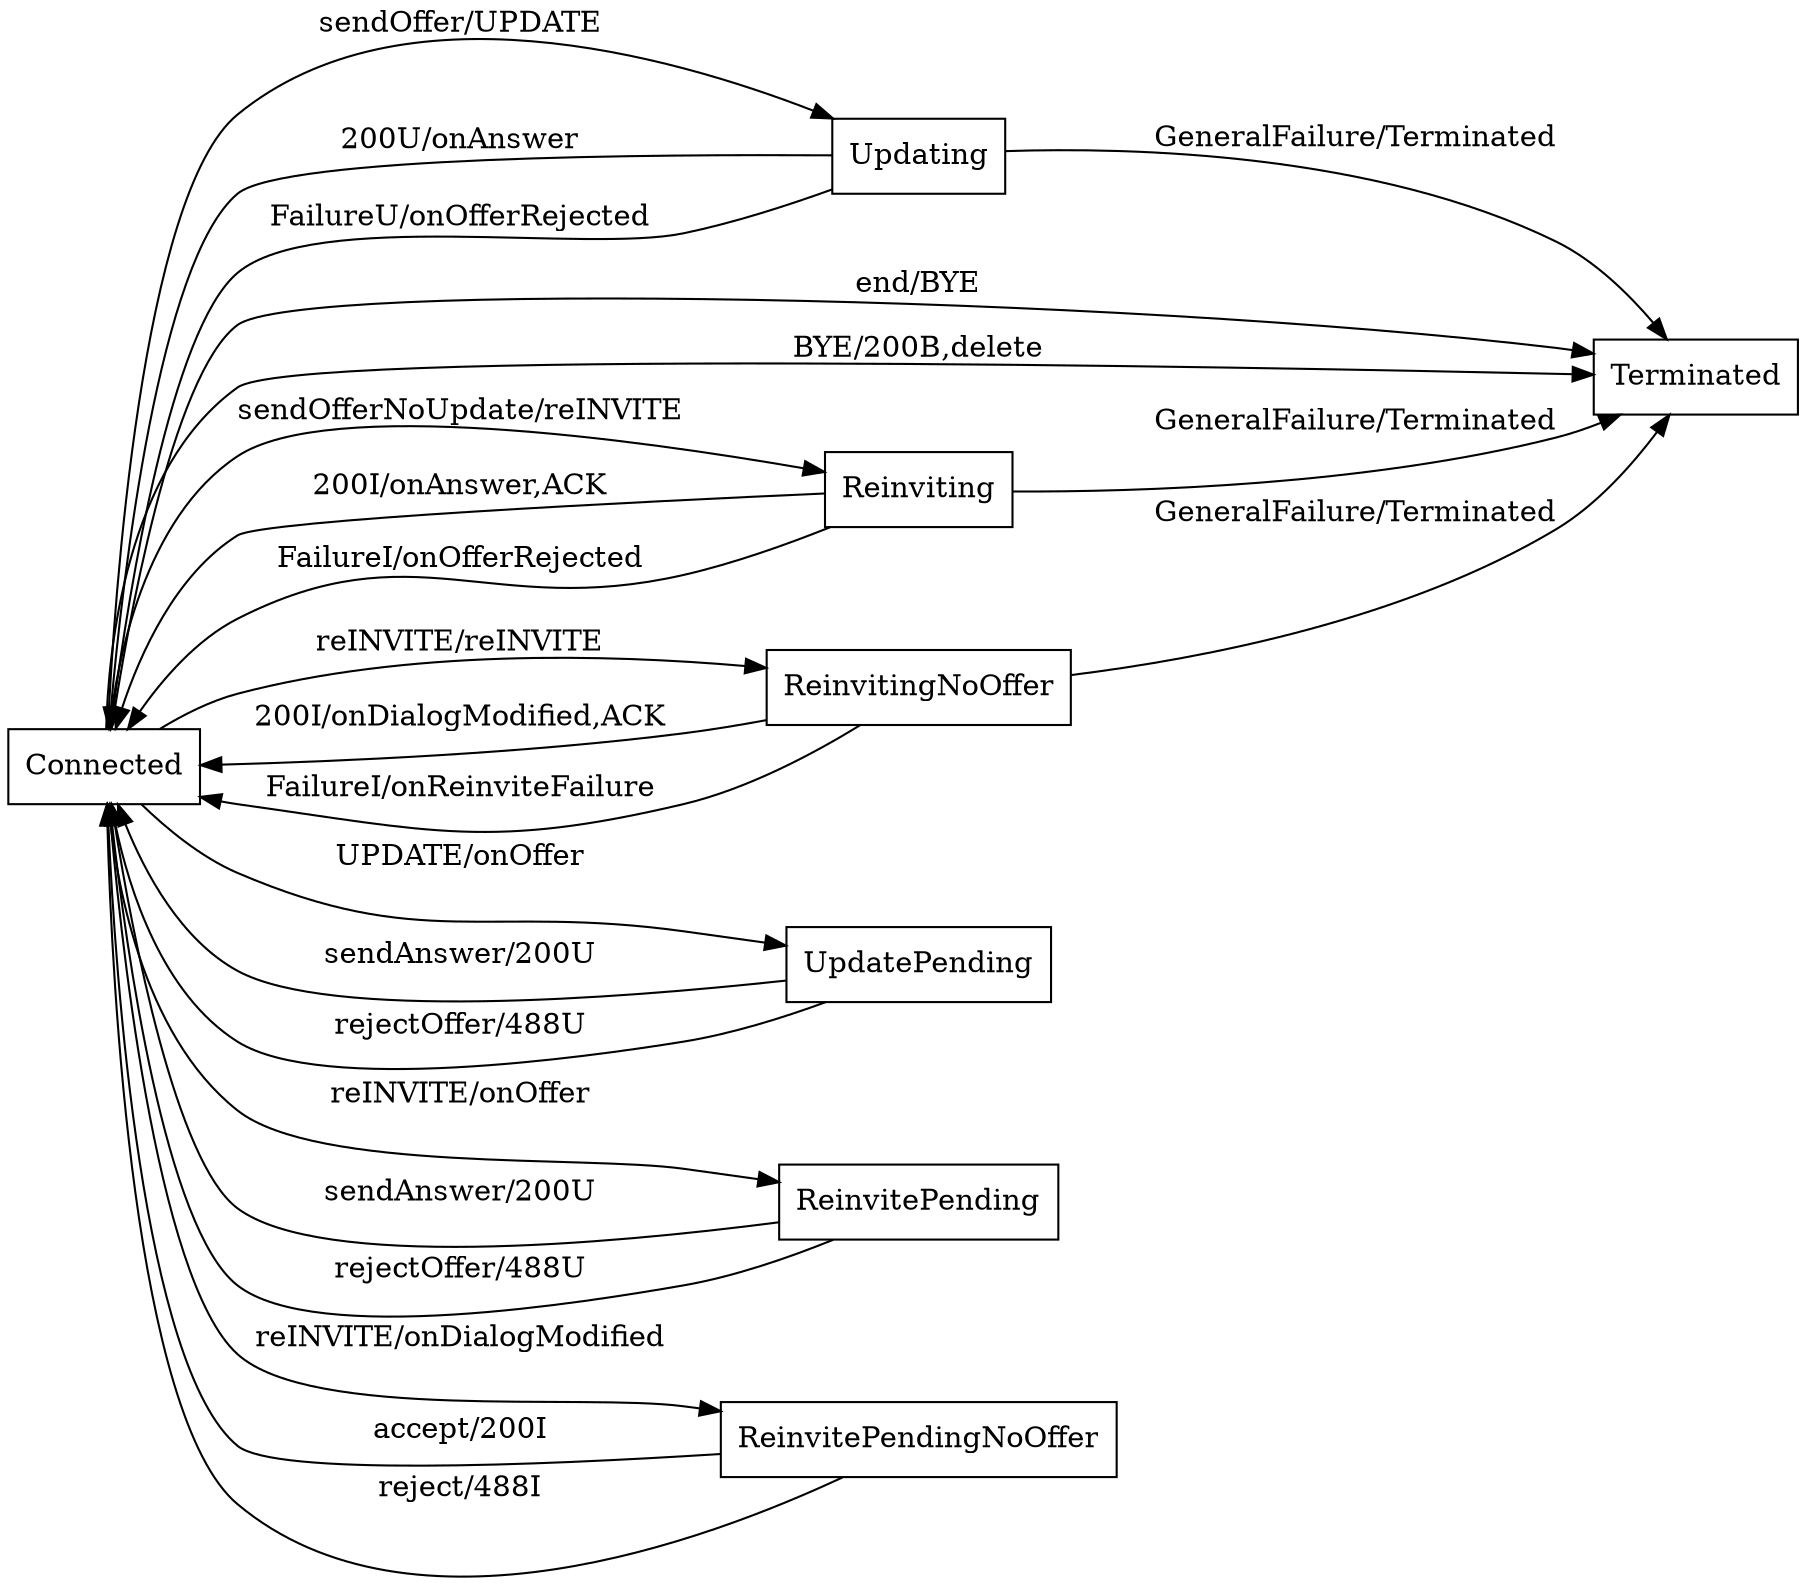 digraph UAC {
        rankdir=LR;
        node [shape = box]; 

        Connected -> Updating [ label = "sendOffer/UPDATE" ];
        Updating -> Connected [ label = "200U/onAnswer" ];
        Updating -> Connected [ label = "FailureU/onOfferRejected" ];
        Updating -> Terminated [ label = "GeneralFailure/Terminated" ];

        Connected -> Reinviting [ label = "sendOfferNoUpdate/reINVITE" ];
        Reinviting -> Connected [ label = "200I/onAnswer,ACK" ];
        Reinviting -> Connected [ label = "FailureI/onOfferRejected" ];
        Reinviting -> Terminated [ label = "GeneralFailure/Terminated" ];

        Connected -> ReinvitingNoOffer [ label = "reINVITE/reINVITE" ];
        ReinvitingNoOffer -> Connected [ label = "200I/onDialogModified,ACK" ];
        ReinvitingNoOffer -> Connected [ label = "FailureI/onReinviteFailure" ];
        ReinvitingNoOffer -> Terminated [ label = "GeneralFailure/Terminated" ];

        Connected -> UpdatePending [ label = "UPDATE/onOffer" ];
        UpdatePending -> Connected [ label = "sendAnswer/200U" ];
        UpdatePending -> Connected [ label = "rejectOffer/488U" ];

        Connected -> ReinvitePending [ label = "reINVITE/onOffer" ];
        ReinvitePending -> Connected [ label = "sendAnswer/200U" ];
        ReinvitePending -> Connected [ label = "rejectOffer/488U" ];

        Connected -> ReinvitePendingNoOffer [ label = "reINVITE/onDialogModified" ];
        ReinvitePendingNoOffer -> Connected [ label = "accept/200I" ];
        ReinvitePendingNoOffer -> Connected [ label = "reject/488I" ];

        Connected -> Terminated [ label = "end/BYE" ];
        Connected -> Terminated [ label = "BYE/200B,delete" ];
}
